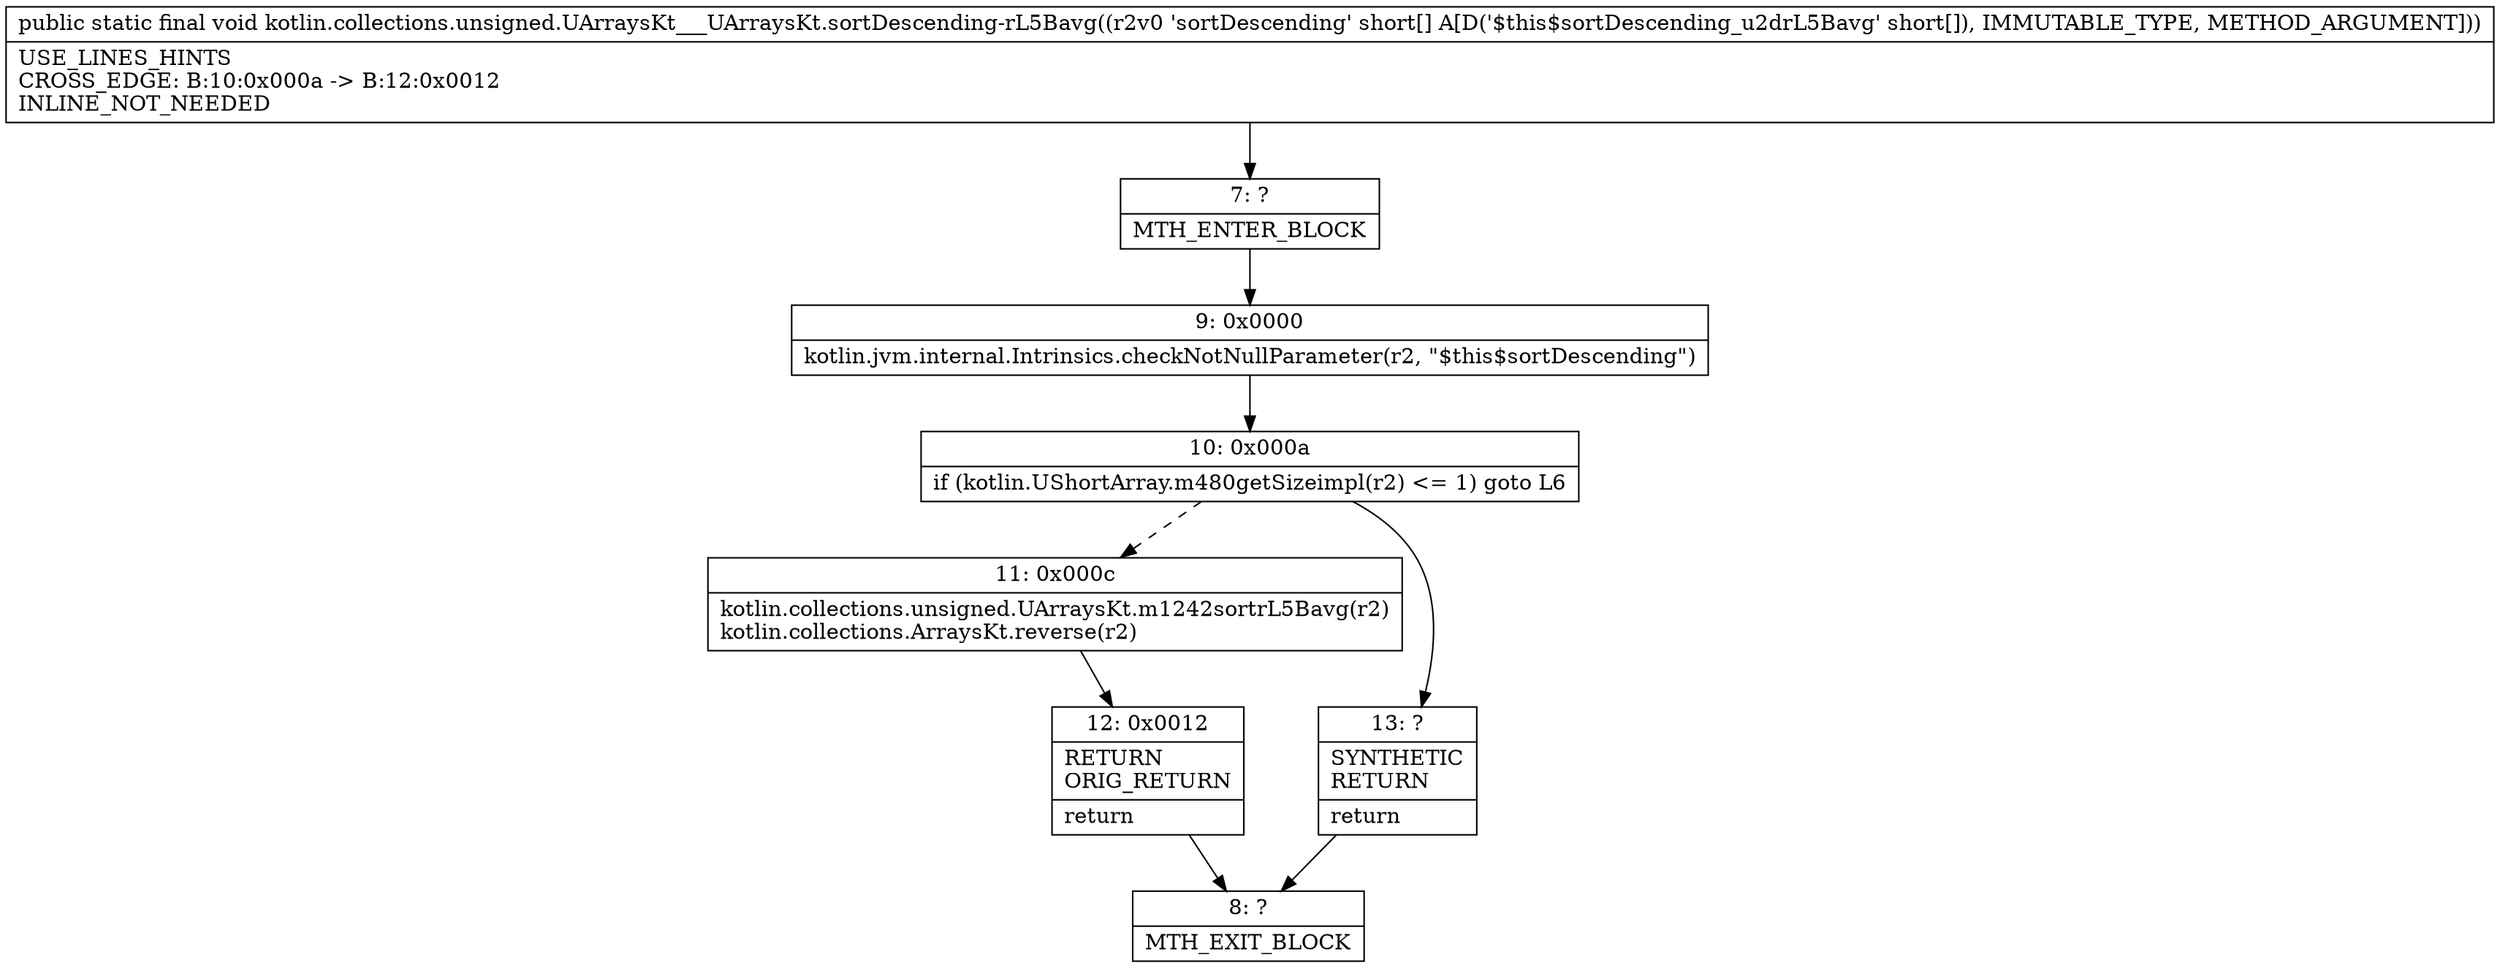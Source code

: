 digraph "CFG forkotlin.collections.unsigned.UArraysKt___UArraysKt.sortDescending\-rL5Bavg([S)V" {
Node_7 [shape=record,label="{7\:\ ?|MTH_ENTER_BLOCK\l}"];
Node_9 [shape=record,label="{9\:\ 0x0000|kotlin.jvm.internal.Intrinsics.checkNotNullParameter(r2, \"$this$sortDescending\")\l}"];
Node_10 [shape=record,label="{10\:\ 0x000a|if (kotlin.UShortArray.m480getSizeimpl(r2) \<= 1) goto L6\l}"];
Node_11 [shape=record,label="{11\:\ 0x000c|kotlin.collections.unsigned.UArraysKt.m1242sortrL5Bavg(r2)\lkotlin.collections.ArraysKt.reverse(r2)\l}"];
Node_12 [shape=record,label="{12\:\ 0x0012|RETURN\lORIG_RETURN\l|return\l}"];
Node_8 [shape=record,label="{8\:\ ?|MTH_EXIT_BLOCK\l}"];
Node_13 [shape=record,label="{13\:\ ?|SYNTHETIC\lRETURN\l|return\l}"];
MethodNode[shape=record,label="{public static final void kotlin.collections.unsigned.UArraysKt___UArraysKt.sortDescending\-rL5Bavg((r2v0 'sortDescending' short[] A[D('$this$sortDescending_u2drL5Bavg' short[]), IMMUTABLE_TYPE, METHOD_ARGUMENT]))  | USE_LINES_HINTS\lCROSS_EDGE: B:10:0x000a \-\> B:12:0x0012\lINLINE_NOT_NEEDED\l}"];
MethodNode -> Node_7;Node_7 -> Node_9;
Node_9 -> Node_10;
Node_10 -> Node_11[style=dashed];
Node_10 -> Node_13;
Node_11 -> Node_12;
Node_12 -> Node_8;
Node_13 -> Node_8;
}

